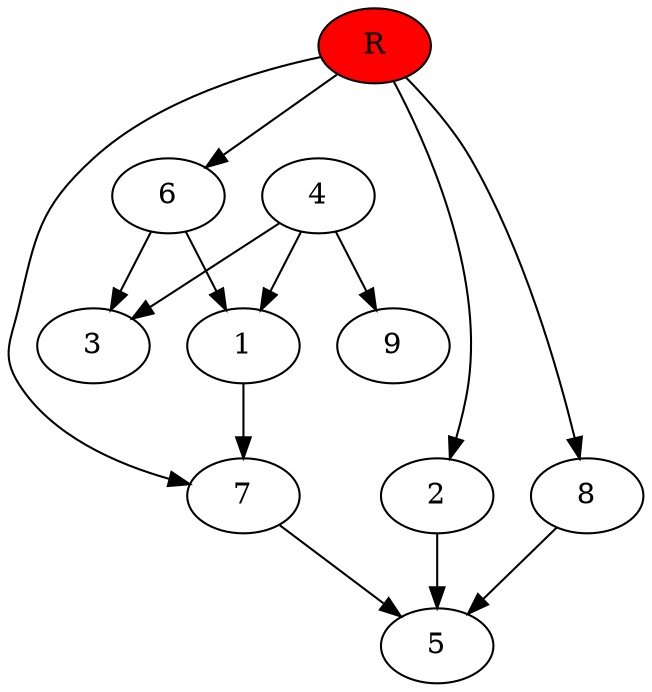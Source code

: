 digraph prb33649 {
	1
	2
	3
	4
	5
	6
	7
	8
	R [fillcolor="#ff0000" style=filled]
	1 -> 7
	2 -> 5
	4 -> 1
	4 -> 3
	4 -> 9
	6 -> 1
	6 -> 3
	7 -> 5
	8 -> 5
	R -> 2
	R -> 6
	R -> 7
	R -> 8
}
